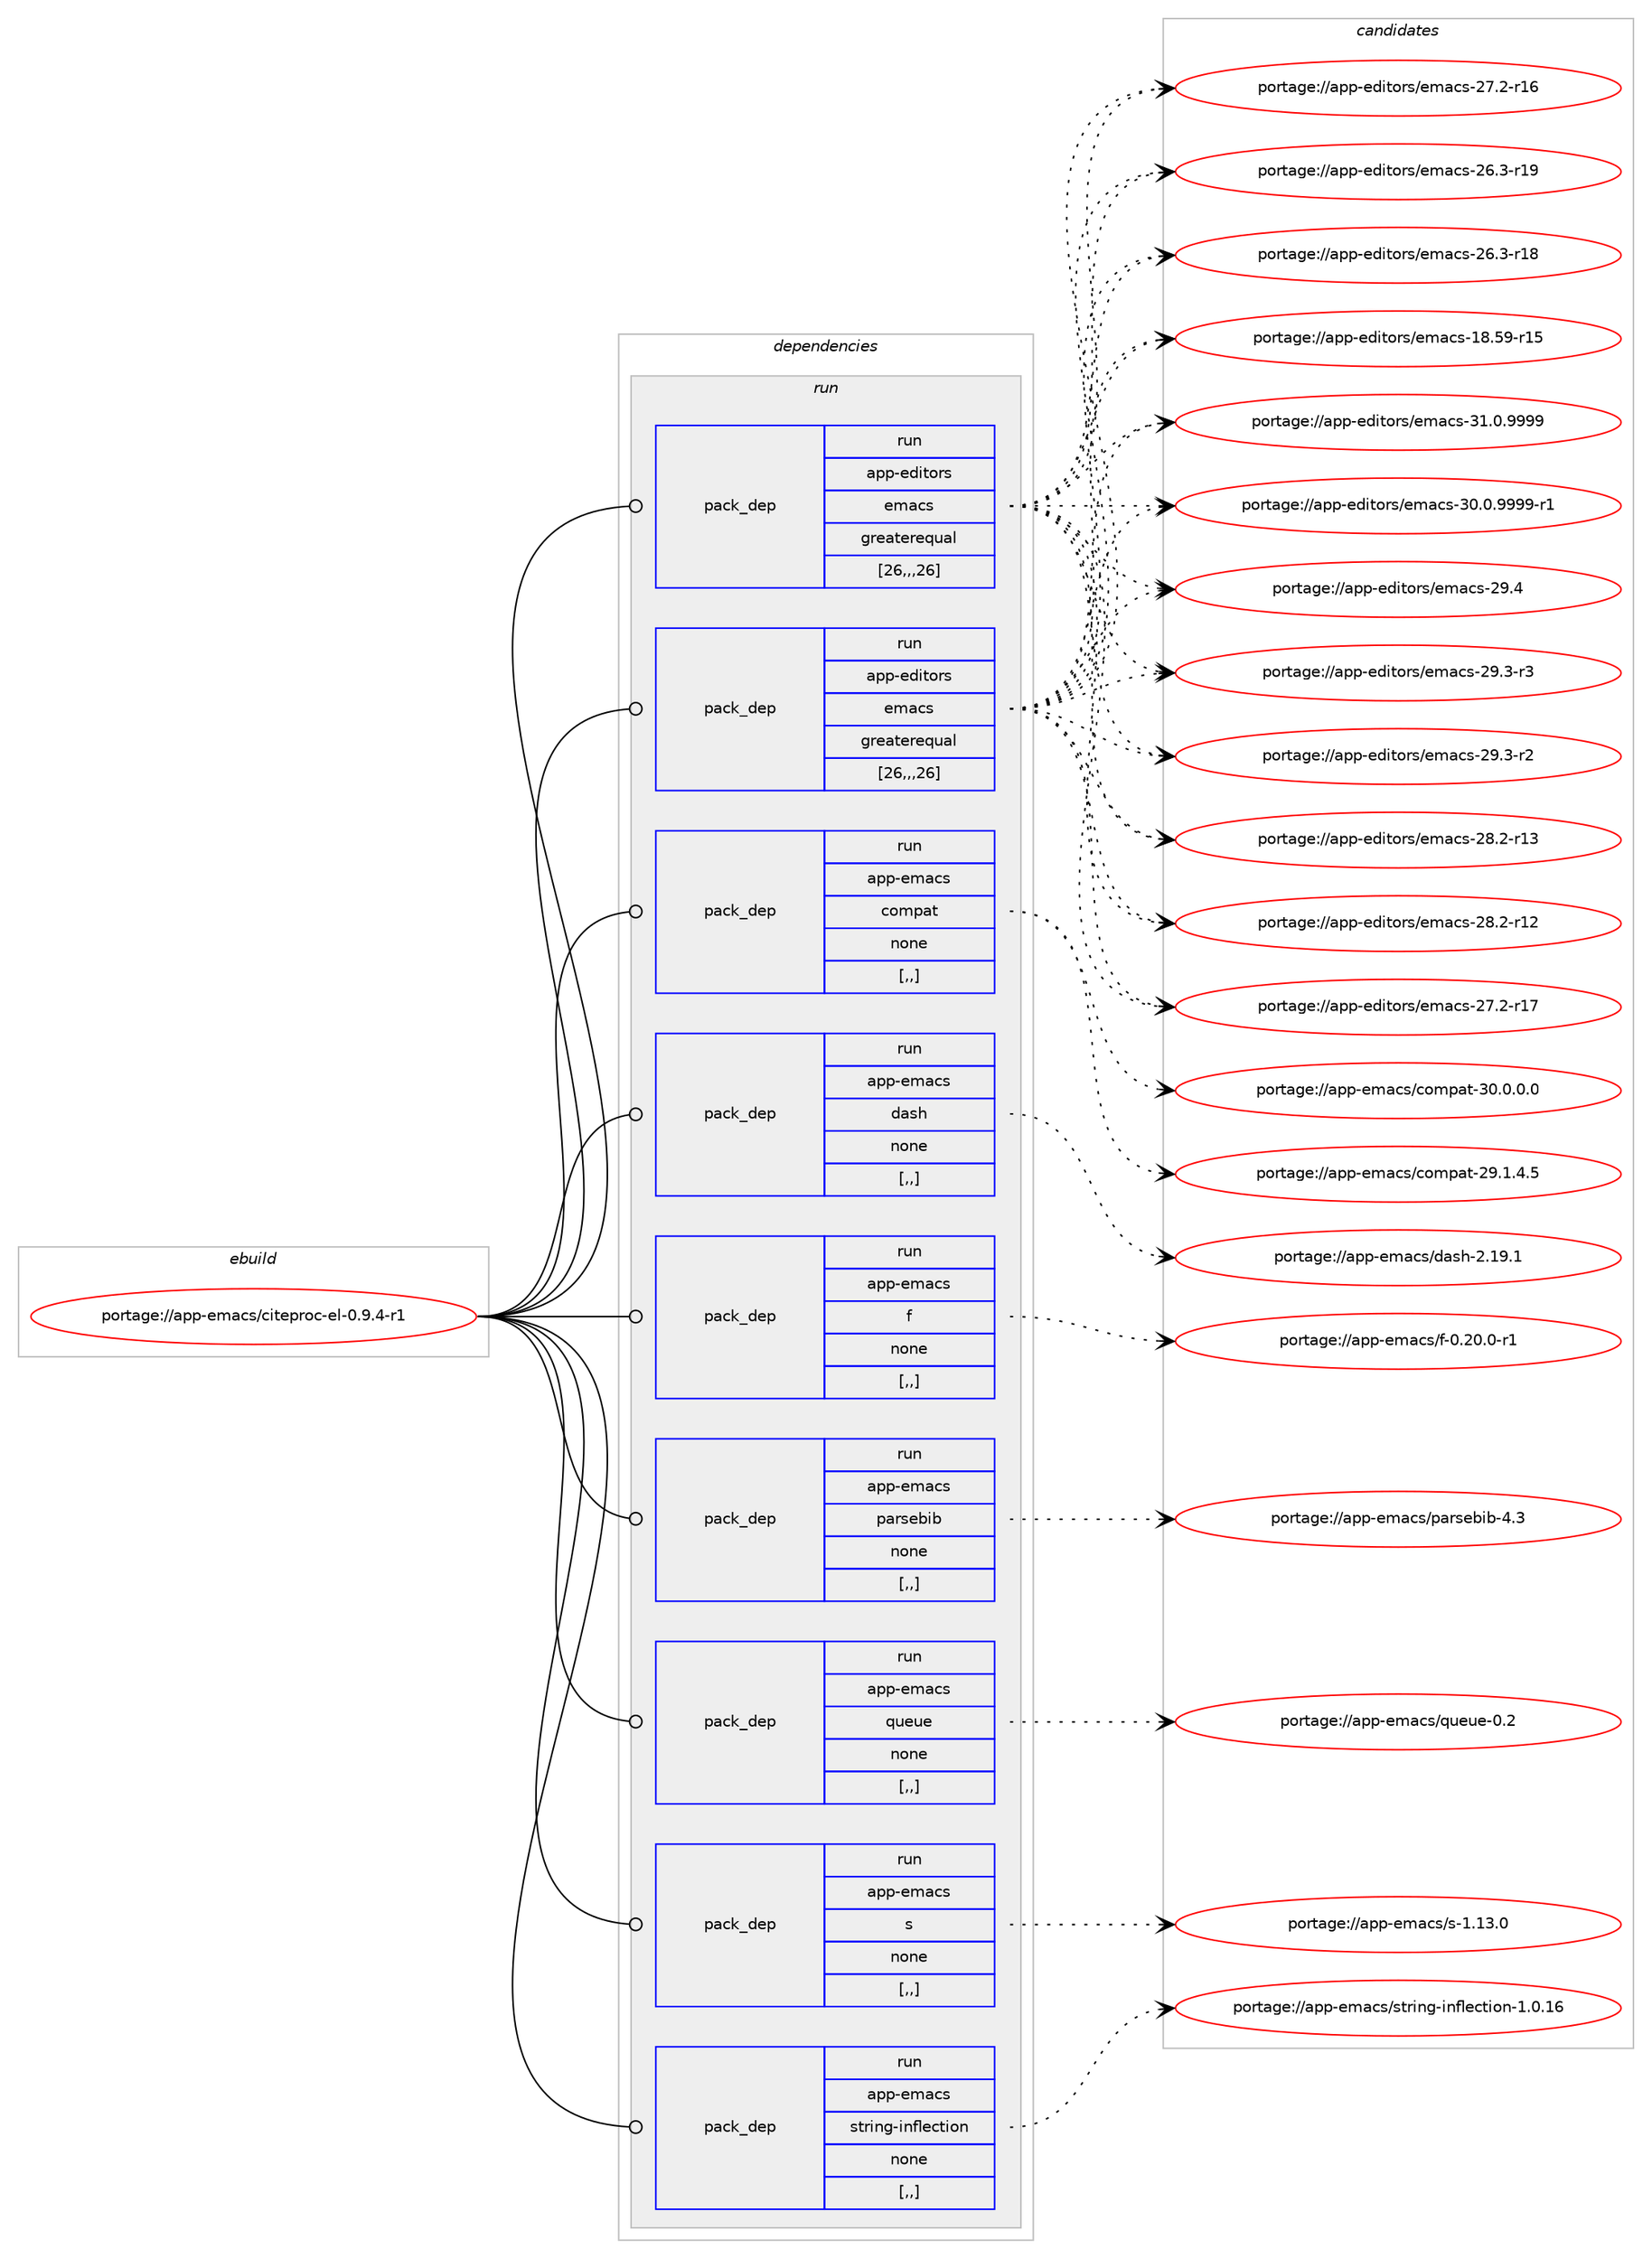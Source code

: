 digraph prolog {

# *************
# Graph options
# *************

newrank=true;
concentrate=true;
compound=true;
graph [rankdir=LR,fontname=Helvetica,fontsize=10,ranksep=1.5];#, ranksep=2.5, nodesep=0.2];
edge  [arrowhead=vee];
node  [fontname=Helvetica,fontsize=10];

# **********
# The ebuild
# **********

subgraph cluster_leftcol {
color=gray;
label=<<i>ebuild</i>>;
id [label="portage://app-emacs/citeproc-el-0.9.4-r1", color=red, width=4, href="../app-emacs/citeproc-el-0.9.4-r1.svg"];
}

# ****************
# The dependencies
# ****************

subgraph cluster_midcol {
color=gray;
label=<<i>dependencies</i>>;
subgraph cluster_compile {
fillcolor="#eeeeee";
style=filled;
label=<<i>compile</i>>;
}
subgraph cluster_compileandrun {
fillcolor="#eeeeee";
style=filled;
label=<<i>compile and run</i>>;
}
subgraph cluster_run {
fillcolor="#eeeeee";
style=filled;
label=<<i>run</i>>;
subgraph pack16059 {
dependency22349 [label=<<TABLE BORDER="0" CELLBORDER="1" CELLSPACING="0" CELLPADDING="4" WIDTH="220"><TR><TD ROWSPAN="6" CELLPADDING="30">pack_dep</TD></TR><TR><TD WIDTH="110">run</TD></TR><TR><TD>app-editors</TD></TR><TR><TD>emacs</TD></TR><TR><TD>greaterequal</TD></TR><TR><TD>[26,,,26]</TD></TR></TABLE>>, shape=none, color=blue];
}
id:e -> dependency22349:w [weight=20,style="solid",arrowhead="odot"];
subgraph pack16060 {
dependency22350 [label=<<TABLE BORDER="0" CELLBORDER="1" CELLSPACING="0" CELLPADDING="4" WIDTH="220"><TR><TD ROWSPAN="6" CELLPADDING="30">pack_dep</TD></TR><TR><TD WIDTH="110">run</TD></TR><TR><TD>app-editors</TD></TR><TR><TD>emacs</TD></TR><TR><TD>greaterequal</TD></TR><TR><TD>[26,,,26]</TD></TR></TABLE>>, shape=none, color=blue];
}
id:e -> dependency22350:w [weight=20,style="solid",arrowhead="odot"];
subgraph pack16061 {
dependency22351 [label=<<TABLE BORDER="0" CELLBORDER="1" CELLSPACING="0" CELLPADDING="4" WIDTH="220"><TR><TD ROWSPAN="6" CELLPADDING="30">pack_dep</TD></TR><TR><TD WIDTH="110">run</TD></TR><TR><TD>app-emacs</TD></TR><TR><TD>compat</TD></TR><TR><TD>none</TD></TR><TR><TD>[,,]</TD></TR></TABLE>>, shape=none, color=blue];
}
id:e -> dependency22351:w [weight=20,style="solid",arrowhead="odot"];
subgraph pack16062 {
dependency22352 [label=<<TABLE BORDER="0" CELLBORDER="1" CELLSPACING="0" CELLPADDING="4" WIDTH="220"><TR><TD ROWSPAN="6" CELLPADDING="30">pack_dep</TD></TR><TR><TD WIDTH="110">run</TD></TR><TR><TD>app-emacs</TD></TR><TR><TD>dash</TD></TR><TR><TD>none</TD></TR><TR><TD>[,,]</TD></TR></TABLE>>, shape=none, color=blue];
}
id:e -> dependency22352:w [weight=20,style="solid",arrowhead="odot"];
subgraph pack16063 {
dependency22353 [label=<<TABLE BORDER="0" CELLBORDER="1" CELLSPACING="0" CELLPADDING="4" WIDTH="220"><TR><TD ROWSPAN="6" CELLPADDING="30">pack_dep</TD></TR><TR><TD WIDTH="110">run</TD></TR><TR><TD>app-emacs</TD></TR><TR><TD>f</TD></TR><TR><TD>none</TD></TR><TR><TD>[,,]</TD></TR></TABLE>>, shape=none, color=blue];
}
id:e -> dependency22353:w [weight=20,style="solid",arrowhead="odot"];
subgraph pack16064 {
dependency22354 [label=<<TABLE BORDER="0" CELLBORDER="1" CELLSPACING="0" CELLPADDING="4" WIDTH="220"><TR><TD ROWSPAN="6" CELLPADDING="30">pack_dep</TD></TR><TR><TD WIDTH="110">run</TD></TR><TR><TD>app-emacs</TD></TR><TR><TD>parsebib</TD></TR><TR><TD>none</TD></TR><TR><TD>[,,]</TD></TR></TABLE>>, shape=none, color=blue];
}
id:e -> dependency22354:w [weight=20,style="solid",arrowhead="odot"];
subgraph pack16065 {
dependency22355 [label=<<TABLE BORDER="0" CELLBORDER="1" CELLSPACING="0" CELLPADDING="4" WIDTH="220"><TR><TD ROWSPAN="6" CELLPADDING="30">pack_dep</TD></TR><TR><TD WIDTH="110">run</TD></TR><TR><TD>app-emacs</TD></TR><TR><TD>queue</TD></TR><TR><TD>none</TD></TR><TR><TD>[,,]</TD></TR></TABLE>>, shape=none, color=blue];
}
id:e -> dependency22355:w [weight=20,style="solid",arrowhead="odot"];
subgraph pack16066 {
dependency22356 [label=<<TABLE BORDER="0" CELLBORDER="1" CELLSPACING="0" CELLPADDING="4" WIDTH="220"><TR><TD ROWSPAN="6" CELLPADDING="30">pack_dep</TD></TR><TR><TD WIDTH="110">run</TD></TR><TR><TD>app-emacs</TD></TR><TR><TD>s</TD></TR><TR><TD>none</TD></TR><TR><TD>[,,]</TD></TR></TABLE>>, shape=none, color=blue];
}
id:e -> dependency22356:w [weight=20,style="solid",arrowhead="odot"];
subgraph pack16067 {
dependency22357 [label=<<TABLE BORDER="0" CELLBORDER="1" CELLSPACING="0" CELLPADDING="4" WIDTH="220"><TR><TD ROWSPAN="6" CELLPADDING="30">pack_dep</TD></TR><TR><TD WIDTH="110">run</TD></TR><TR><TD>app-emacs</TD></TR><TR><TD>string-inflection</TD></TR><TR><TD>none</TD></TR><TR><TD>[,,]</TD></TR></TABLE>>, shape=none, color=blue];
}
id:e -> dependency22357:w [weight=20,style="solid",arrowhead="odot"];
}
}

# **************
# The candidates
# **************

subgraph cluster_choices {
rank=same;
color=gray;
label=<<i>candidates</i>>;

subgraph choice16059 {
color=black;
nodesep=1;
choice971121124510110010511611111411547101109979911545514946484657575757 [label="portage://app-editors/emacs-31.0.9999", color=red, width=4,href="../app-editors/emacs-31.0.9999.svg"];
choice9711211245101100105116111114115471011099799115455148464846575757574511449 [label="portage://app-editors/emacs-30.0.9999-r1", color=red, width=4,href="../app-editors/emacs-30.0.9999-r1.svg"];
choice97112112451011001051161111141154710110997991154550574652 [label="portage://app-editors/emacs-29.4", color=red, width=4,href="../app-editors/emacs-29.4.svg"];
choice971121124510110010511611111411547101109979911545505746514511451 [label="portage://app-editors/emacs-29.3-r3", color=red, width=4,href="../app-editors/emacs-29.3-r3.svg"];
choice971121124510110010511611111411547101109979911545505746514511450 [label="portage://app-editors/emacs-29.3-r2", color=red, width=4,href="../app-editors/emacs-29.3-r2.svg"];
choice97112112451011001051161111141154710110997991154550564650451144951 [label="portage://app-editors/emacs-28.2-r13", color=red, width=4,href="../app-editors/emacs-28.2-r13.svg"];
choice97112112451011001051161111141154710110997991154550564650451144950 [label="portage://app-editors/emacs-28.2-r12", color=red, width=4,href="../app-editors/emacs-28.2-r12.svg"];
choice97112112451011001051161111141154710110997991154550554650451144955 [label="portage://app-editors/emacs-27.2-r17", color=red, width=4,href="../app-editors/emacs-27.2-r17.svg"];
choice97112112451011001051161111141154710110997991154550554650451144954 [label="portage://app-editors/emacs-27.2-r16", color=red, width=4,href="../app-editors/emacs-27.2-r16.svg"];
choice97112112451011001051161111141154710110997991154550544651451144957 [label="portage://app-editors/emacs-26.3-r19", color=red, width=4,href="../app-editors/emacs-26.3-r19.svg"];
choice97112112451011001051161111141154710110997991154550544651451144956 [label="portage://app-editors/emacs-26.3-r18", color=red, width=4,href="../app-editors/emacs-26.3-r18.svg"];
choice9711211245101100105116111114115471011099799115454956465357451144953 [label="portage://app-editors/emacs-18.59-r15", color=red, width=4,href="../app-editors/emacs-18.59-r15.svg"];
dependency22349:e -> choice971121124510110010511611111411547101109979911545514946484657575757:w [style=dotted,weight="100"];
dependency22349:e -> choice9711211245101100105116111114115471011099799115455148464846575757574511449:w [style=dotted,weight="100"];
dependency22349:e -> choice97112112451011001051161111141154710110997991154550574652:w [style=dotted,weight="100"];
dependency22349:e -> choice971121124510110010511611111411547101109979911545505746514511451:w [style=dotted,weight="100"];
dependency22349:e -> choice971121124510110010511611111411547101109979911545505746514511450:w [style=dotted,weight="100"];
dependency22349:e -> choice97112112451011001051161111141154710110997991154550564650451144951:w [style=dotted,weight="100"];
dependency22349:e -> choice97112112451011001051161111141154710110997991154550564650451144950:w [style=dotted,weight="100"];
dependency22349:e -> choice97112112451011001051161111141154710110997991154550554650451144955:w [style=dotted,weight="100"];
dependency22349:e -> choice97112112451011001051161111141154710110997991154550554650451144954:w [style=dotted,weight="100"];
dependency22349:e -> choice97112112451011001051161111141154710110997991154550544651451144957:w [style=dotted,weight="100"];
dependency22349:e -> choice97112112451011001051161111141154710110997991154550544651451144956:w [style=dotted,weight="100"];
dependency22349:e -> choice9711211245101100105116111114115471011099799115454956465357451144953:w [style=dotted,weight="100"];
}
subgraph choice16060 {
color=black;
nodesep=1;
choice971121124510110010511611111411547101109979911545514946484657575757 [label="portage://app-editors/emacs-31.0.9999", color=red, width=4,href="../app-editors/emacs-31.0.9999.svg"];
choice9711211245101100105116111114115471011099799115455148464846575757574511449 [label="portage://app-editors/emacs-30.0.9999-r1", color=red, width=4,href="../app-editors/emacs-30.0.9999-r1.svg"];
choice97112112451011001051161111141154710110997991154550574652 [label="portage://app-editors/emacs-29.4", color=red, width=4,href="../app-editors/emacs-29.4.svg"];
choice971121124510110010511611111411547101109979911545505746514511451 [label="portage://app-editors/emacs-29.3-r3", color=red, width=4,href="../app-editors/emacs-29.3-r3.svg"];
choice971121124510110010511611111411547101109979911545505746514511450 [label="portage://app-editors/emacs-29.3-r2", color=red, width=4,href="../app-editors/emacs-29.3-r2.svg"];
choice97112112451011001051161111141154710110997991154550564650451144951 [label="portage://app-editors/emacs-28.2-r13", color=red, width=4,href="../app-editors/emacs-28.2-r13.svg"];
choice97112112451011001051161111141154710110997991154550564650451144950 [label="portage://app-editors/emacs-28.2-r12", color=red, width=4,href="../app-editors/emacs-28.2-r12.svg"];
choice97112112451011001051161111141154710110997991154550554650451144955 [label="portage://app-editors/emacs-27.2-r17", color=red, width=4,href="../app-editors/emacs-27.2-r17.svg"];
choice97112112451011001051161111141154710110997991154550554650451144954 [label="portage://app-editors/emacs-27.2-r16", color=red, width=4,href="../app-editors/emacs-27.2-r16.svg"];
choice97112112451011001051161111141154710110997991154550544651451144957 [label="portage://app-editors/emacs-26.3-r19", color=red, width=4,href="../app-editors/emacs-26.3-r19.svg"];
choice97112112451011001051161111141154710110997991154550544651451144956 [label="portage://app-editors/emacs-26.3-r18", color=red, width=4,href="../app-editors/emacs-26.3-r18.svg"];
choice9711211245101100105116111114115471011099799115454956465357451144953 [label="portage://app-editors/emacs-18.59-r15", color=red, width=4,href="../app-editors/emacs-18.59-r15.svg"];
dependency22350:e -> choice971121124510110010511611111411547101109979911545514946484657575757:w [style=dotted,weight="100"];
dependency22350:e -> choice9711211245101100105116111114115471011099799115455148464846575757574511449:w [style=dotted,weight="100"];
dependency22350:e -> choice97112112451011001051161111141154710110997991154550574652:w [style=dotted,weight="100"];
dependency22350:e -> choice971121124510110010511611111411547101109979911545505746514511451:w [style=dotted,weight="100"];
dependency22350:e -> choice971121124510110010511611111411547101109979911545505746514511450:w [style=dotted,weight="100"];
dependency22350:e -> choice97112112451011001051161111141154710110997991154550564650451144951:w [style=dotted,weight="100"];
dependency22350:e -> choice97112112451011001051161111141154710110997991154550564650451144950:w [style=dotted,weight="100"];
dependency22350:e -> choice97112112451011001051161111141154710110997991154550554650451144955:w [style=dotted,weight="100"];
dependency22350:e -> choice97112112451011001051161111141154710110997991154550554650451144954:w [style=dotted,weight="100"];
dependency22350:e -> choice97112112451011001051161111141154710110997991154550544651451144957:w [style=dotted,weight="100"];
dependency22350:e -> choice97112112451011001051161111141154710110997991154550544651451144956:w [style=dotted,weight="100"];
dependency22350:e -> choice9711211245101100105116111114115471011099799115454956465357451144953:w [style=dotted,weight="100"];
}
subgraph choice16061 {
color=black;
nodesep=1;
choice97112112451011099799115479911110911297116455148464846484648 [label="portage://app-emacs/compat-30.0.0.0", color=red, width=4,href="../app-emacs/compat-30.0.0.0.svg"];
choice97112112451011099799115479911110911297116455057464946524653 [label="portage://app-emacs/compat-29.1.4.5", color=red, width=4,href="../app-emacs/compat-29.1.4.5.svg"];
dependency22351:e -> choice97112112451011099799115479911110911297116455148464846484648:w [style=dotted,weight="100"];
dependency22351:e -> choice97112112451011099799115479911110911297116455057464946524653:w [style=dotted,weight="100"];
}
subgraph choice16062 {
color=black;
nodesep=1;
choice97112112451011099799115471009711510445504649574649 [label="portage://app-emacs/dash-2.19.1", color=red, width=4,href="../app-emacs/dash-2.19.1.svg"];
dependency22352:e -> choice97112112451011099799115471009711510445504649574649:w [style=dotted,weight="100"];
}
subgraph choice16063 {
color=black;
nodesep=1;
choice9711211245101109979911547102454846504846484511449 [label="portage://app-emacs/f-0.20.0-r1", color=red, width=4,href="../app-emacs/f-0.20.0-r1.svg"];
dependency22353:e -> choice9711211245101109979911547102454846504846484511449:w [style=dotted,weight="100"];
}
subgraph choice16064 {
color=black;
nodesep=1;
choice971121124510110997991154711297114115101981059845524651 [label="portage://app-emacs/parsebib-4.3", color=red, width=4,href="../app-emacs/parsebib-4.3.svg"];
dependency22354:e -> choice971121124510110997991154711297114115101981059845524651:w [style=dotted,weight="100"];
}
subgraph choice16065 {
color=black;
nodesep=1;
choice971121124510110997991154711311710111710145484650 [label="portage://app-emacs/queue-0.2", color=red, width=4,href="../app-emacs/queue-0.2.svg"];
dependency22355:e -> choice971121124510110997991154711311710111710145484650:w [style=dotted,weight="100"];
}
subgraph choice16066 {
color=black;
nodesep=1;
choice971121124510110997991154711545494649514648 [label="portage://app-emacs/s-1.13.0", color=red, width=4,href="../app-emacs/s-1.13.0.svg"];
dependency22356:e -> choice971121124510110997991154711545494649514648:w [style=dotted,weight="100"];
}
subgraph choice16067 {
color=black;
nodesep=1;
choice9711211245101109979911547115116114105110103451051101021081019911610511111045494648464954 [label="portage://app-emacs/string-inflection-1.0.16", color=red, width=4,href="../app-emacs/string-inflection-1.0.16.svg"];
dependency22357:e -> choice9711211245101109979911547115116114105110103451051101021081019911610511111045494648464954:w [style=dotted,weight="100"];
}
}

}
